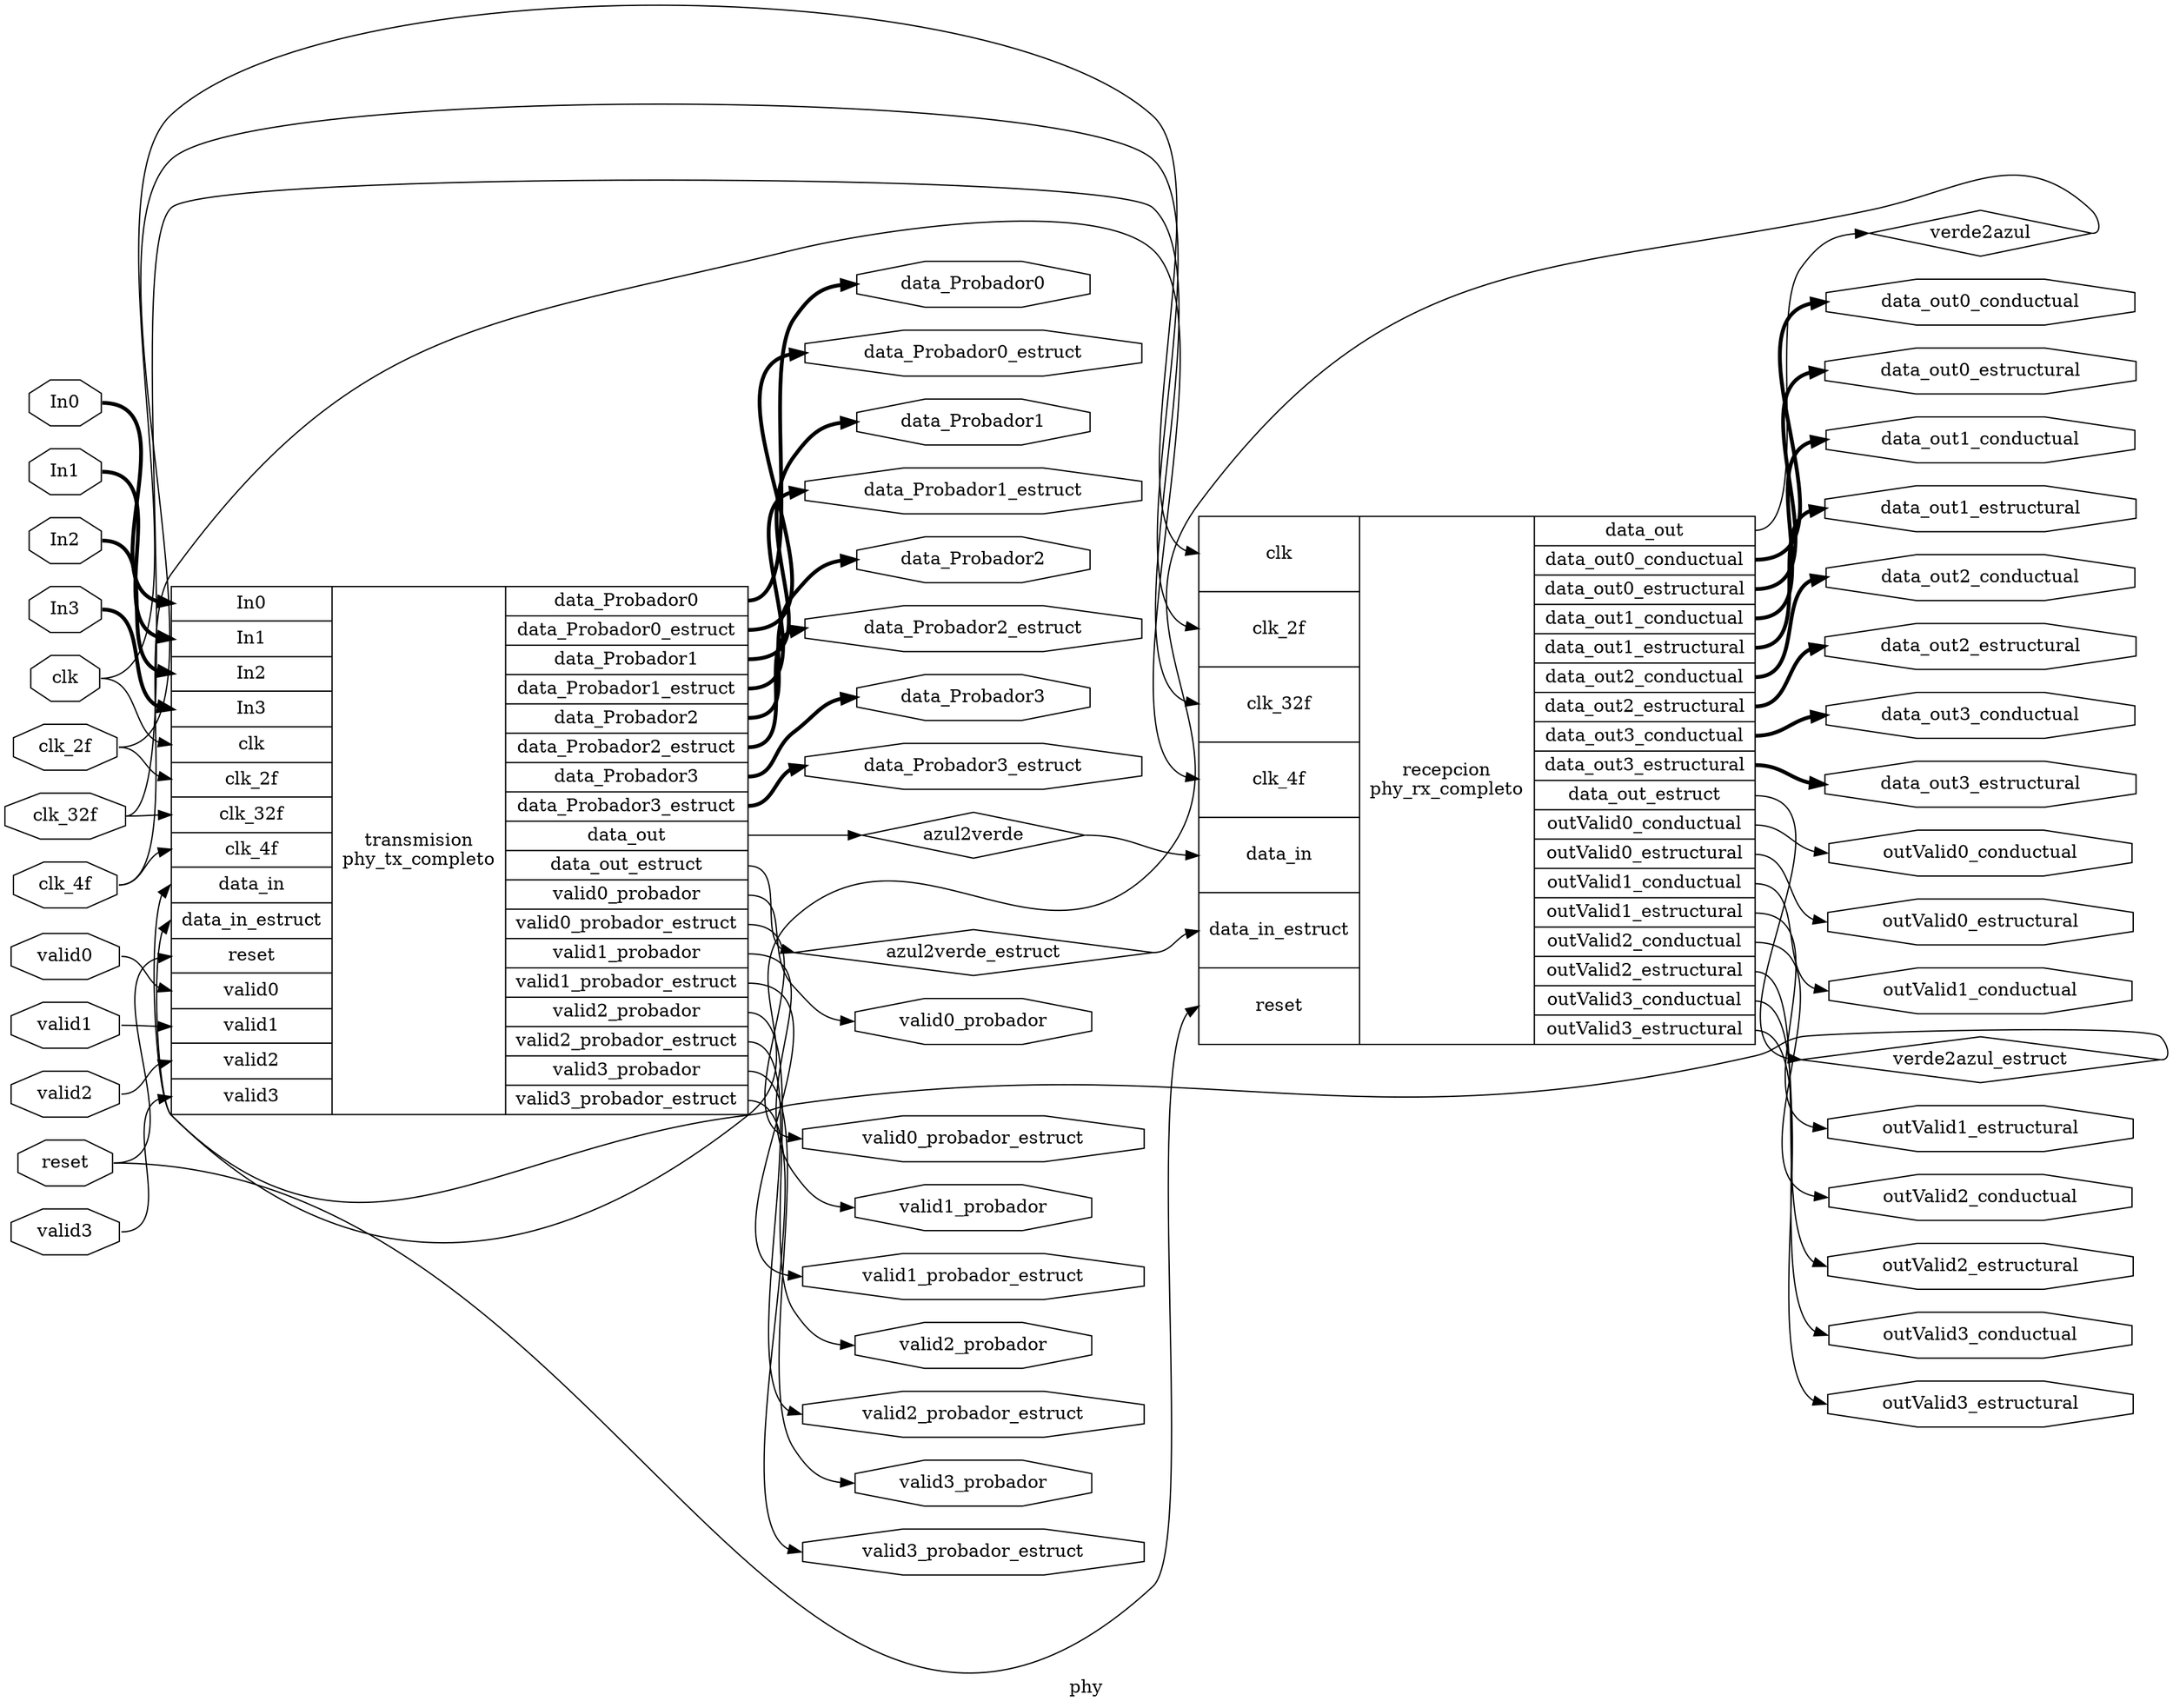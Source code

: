 digraph "phy" {
label="phy";
rankdir="LR";
remincross=true;
n1 [ shape=octagon, label="In0", color="black", fontcolor="black" ];
n2 [ shape=octagon, label="In1", color="black", fontcolor="black" ];
n3 [ shape=octagon, label="In2", color="black", fontcolor="black" ];
n4 [ shape=octagon, label="In3", color="black", fontcolor="black" ];
n5 [ shape=diamond, label="azul2verde", color="black", fontcolor="black" ];
n6 [ shape=diamond, label="azul2verde_estruct", color="black", fontcolor="black" ];
n7 [ shape=octagon, label="clk", color="black", fontcolor="black" ];
n8 [ shape=octagon, label="clk_2f", color="black", fontcolor="black" ];
n9 [ shape=octagon, label="clk_32f", color="black", fontcolor="black" ];
n10 [ shape=octagon, label="clk_4f", color="black", fontcolor="black" ];
n11 [ shape=octagon, label="data_Probador0", color="black", fontcolor="black" ];
n12 [ shape=octagon, label="data_Probador0_estruct", color="black", fontcolor="black" ];
n13 [ shape=octagon, label="data_Probador1", color="black", fontcolor="black" ];
n14 [ shape=octagon, label="data_Probador1_estruct", color="black", fontcolor="black" ];
n15 [ shape=octagon, label="data_Probador2", color="black", fontcolor="black" ];
n16 [ shape=octagon, label="data_Probador2_estruct", color="black", fontcolor="black" ];
n17 [ shape=octagon, label="data_Probador3", color="black", fontcolor="black" ];
n18 [ shape=octagon, label="data_Probador3_estruct", color="black", fontcolor="black" ];
n19 [ shape=octagon, label="data_out0_conductual", color="black", fontcolor="black" ];
n20 [ shape=octagon, label="data_out0_estructural", color="black", fontcolor="black" ];
n21 [ shape=octagon, label="data_out1_conductual", color="black", fontcolor="black" ];
n22 [ shape=octagon, label="data_out1_estructural", color="black", fontcolor="black" ];
n23 [ shape=octagon, label="data_out2_conductual", color="black", fontcolor="black" ];
n24 [ shape=octagon, label="data_out2_estructural", color="black", fontcolor="black" ];
n25 [ shape=octagon, label="data_out3_conductual", color="black", fontcolor="black" ];
n26 [ shape=octagon, label="data_out3_estructural", color="black", fontcolor="black" ];
n27 [ shape=octagon, label="outValid0_conductual", color="black", fontcolor="black" ];
n28 [ shape=octagon, label="outValid0_estructural", color="black", fontcolor="black" ];
n29 [ shape=octagon, label="outValid1_conductual", color="black", fontcolor="black" ];
n30 [ shape=octagon, label="outValid1_estructural", color="black", fontcolor="black" ];
n31 [ shape=octagon, label="outValid2_conductual", color="black", fontcolor="black" ];
n32 [ shape=octagon, label="outValid2_estructural", color="black", fontcolor="black" ];
n33 [ shape=octagon, label="outValid3_conductual", color="black", fontcolor="black" ];
n34 [ shape=octagon, label="outValid3_estructural", color="black", fontcolor="black" ];
n35 [ shape=octagon, label="reset", color="black", fontcolor="black" ];
n36 [ shape=octagon, label="valid0", color="black", fontcolor="black" ];
n37 [ shape=octagon, label="valid0_probador", color="black", fontcolor="black" ];
n38 [ shape=octagon, label="valid0_probador_estruct", color="black", fontcolor="black" ];
n39 [ shape=octagon, label="valid1", color="black", fontcolor="black" ];
n40 [ shape=octagon, label="valid1_probador", color="black", fontcolor="black" ];
n41 [ shape=octagon, label="valid1_probador_estruct", color="black", fontcolor="black" ];
n42 [ shape=octagon, label="valid2", color="black", fontcolor="black" ];
n43 [ shape=octagon, label="valid2_probador", color="black", fontcolor="black" ];
n44 [ shape=octagon, label="valid2_probador_estruct", color="black", fontcolor="black" ];
n45 [ shape=octagon, label="valid3", color="black", fontcolor="black" ];
n46 [ shape=octagon, label="valid3_probador", color="black", fontcolor="black" ];
n47 [ shape=octagon, label="valid3_probador_estruct", color="black", fontcolor="black" ];
n48 [ shape=diamond, label="verde2azul", color="black", fontcolor="black" ];
n49 [ shape=diamond, label="verde2azul_estruct", color="black", fontcolor="black" ];
c54 [ shape=record, label="{{<p7> clk|<p8> clk_2f|<p9> clk_32f|<p10> clk_4f|<p50> data_in|<p51> data_in_estruct|<p35> reset}|recepcion\nphy_rx_completo|{<p52> data_out|<p19> data_out0_conductual|<p20> data_out0_estructural|<p21> data_out1_conductual|<p22> data_out1_estructural|<p23> data_out2_conductual|<p24> data_out2_estructural|<p25> data_out3_conductual|<p26> data_out3_estructural|<p53> data_out_estruct|<p27> outValid0_conductual|<p28> outValid0_estructural|<p29> outValid1_conductual|<p30> outValid1_estructural|<p31> outValid2_conductual|<p32> outValid2_estructural|<p33> outValid3_conductual|<p34> outValid3_estructural}}" ];
c55 [ shape=record, label="{{<p1> In0|<p2> In1|<p3> In2|<p4> In3|<p7> clk|<p8> clk_2f|<p9> clk_32f|<p10> clk_4f|<p50> data_in|<p51> data_in_estruct|<p35> reset|<p36> valid0|<p39> valid1|<p42> valid2|<p45> valid3}|transmision\nphy_tx_completo|{<p11> data_Probador0|<p12> data_Probador0_estruct|<p13> data_Probador1|<p14> data_Probador1_estruct|<p15> data_Probador2|<p16> data_Probador2_estruct|<p17> data_Probador3|<p18> data_Probador3_estruct|<p52> data_out|<p53> data_out_estruct|<p37> valid0_probador|<p38> valid0_probador_estruct|<p40> valid1_probador|<p41> valid1_probador_estruct|<p43> valid2_probador|<p44> valid2_probador_estruct|<p46> valid3_probador|<p47> valid3_probador_estruct}}" ];
n1:e -> c55:p1:w [color="black", style="setlinewidth(3)", label=""];
n10:e -> c54:p10:w [color="black", label=""];
n10:e -> c55:p10:w [color="black", label=""];
c55:p11:e -> n11:w [color="black", style="setlinewidth(3)", label=""];
c55:p12:e -> n12:w [color="black", style="setlinewidth(3)", label=""];
c55:p13:e -> n13:w [color="black", style="setlinewidth(3)", label=""];
c55:p14:e -> n14:w [color="black", style="setlinewidth(3)", label=""];
c55:p15:e -> n15:w [color="black", style="setlinewidth(3)", label=""];
c55:p16:e -> n16:w [color="black", style="setlinewidth(3)", label=""];
c55:p17:e -> n17:w [color="black", style="setlinewidth(3)", label=""];
c55:p18:e -> n18:w [color="black", style="setlinewidth(3)", label=""];
c54:p19:e -> n19:w [color="black", style="setlinewidth(3)", label=""];
n2:e -> c55:p2:w [color="black", style="setlinewidth(3)", label=""];
c54:p20:e -> n20:w [color="black", style="setlinewidth(3)", label=""];
c54:p21:e -> n21:w [color="black", style="setlinewidth(3)", label=""];
c54:p22:e -> n22:w [color="black", style="setlinewidth(3)", label=""];
c54:p23:e -> n23:w [color="black", style="setlinewidth(3)", label=""];
c54:p24:e -> n24:w [color="black", style="setlinewidth(3)", label=""];
c54:p25:e -> n25:w [color="black", style="setlinewidth(3)", label=""];
c54:p26:e -> n26:w [color="black", style="setlinewidth(3)", label=""];
c54:p27:e -> n27:w [color="black", label=""];
c54:p28:e -> n28:w [color="black", label=""];
c54:p29:e -> n29:w [color="black", label=""];
n3:e -> c55:p3:w [color="black", style="setlinewidth(3)", label=""];
c54:p30:e -> n30:w [color="black", label=""];
c54:p31:e -> n31:w [color="black", label=""];
c54:p32:e -> n32:w [color="black", label=""];
c54:p33:e -> n33:w [color="black", label=""];
c54:p34:e -> n34:w [color="black", label=""];
n35:e -> c54:p35:w [color="black", label=""];
n35:e -> c55:p35:w [color="black", label=""];
n36:e -> c55:p36:w [color="black", label=""];
c55:p37:e -> n37:w [color="black", label=""];
c55:p38:e -> n38:w [color="black", label=""];
n39:e -> c55:p39:w [color="black", label=""];
n4:e -> c55:p4:w [color="black", style="setlinewidth(3)", label=""];
c55:p40:e -> n40:w [color="black", label=""];
c55:p41:e -> n41:w [color="black", label=""];
n42:e -> c55:p42:w [color="black", label=""];
c55:p43:e -> n43:w [color="black", label=""];
c55:p44:e -> n44:w [color="black", label=""];
n45:e -> c55:p45:w [color="black", label=""];
c55:p46:e -> n46:w [color="black", label=""];
c55:p47:e -> n47:w [color="black", label=""];
c54:p52:e -> n48:w [color="black", label=""];
n48:e -> c55:p50:w [color="black", label=""];
c54:p53:e -> n49:w [color="black", label=""];
n49:e -> c55:p51:w [color="black", label=""];
c55:p52:e -> n5:w [color="black", label=""];
n5:e -> c54:p50:w [color="black", label=""];
c55:p53:e -> n6:w [color="black", label=""];
n6:e -> c54:p51:w [color="black", label=""];
n7:e -> c54:p7:w [color="black", label=""];
n7:e -> c55:p7:w [color="black", label=""];
n8:e -> c54:p8:w [color="black", label=""];
n8:e -> c55:p8:w [color="black", label=""];
n9:e -> c54:p9:w [color="black", label=""];
n9:e -> c55:p9:w [color="black", label=""];
}
